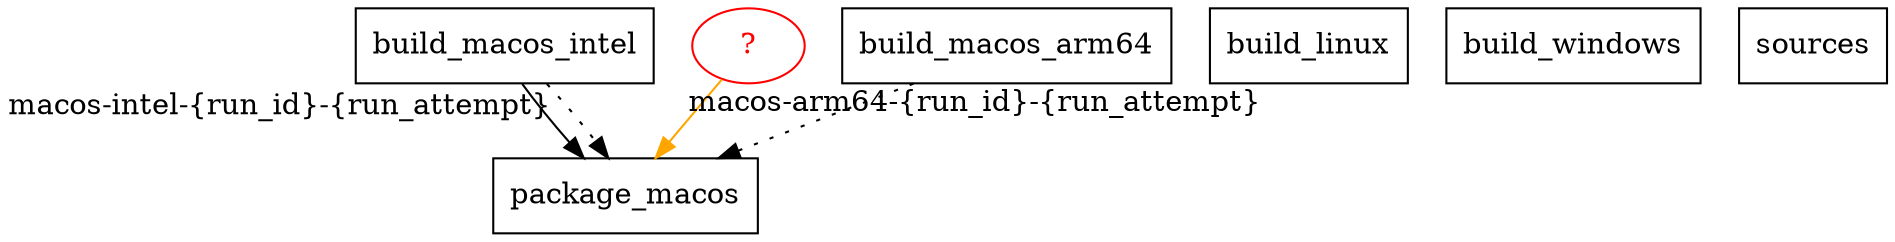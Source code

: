 digraph {
	build_macos_intel [shape=rect]
	"?" [shape=rect]
	build_linux [shape=rect]
	build_windows [shape=rect]
	build_macos_arm64 [shape=rect]
	package_macos [shape=rect]
	sources [shape=rect]
	"?" [color=red fontcolor=red shape=ellipse]
	build_macos_intel -> package_macos [decorate=false xlabel="macos-intel-{run_id}-{run_attempt}"]
	build_macos_intel -> package_macos [style=dotted xlabel=""]
	"?" -> package_macos [color=orange decorate=false xlabel="macos-arm64-{run_id}-{run_attempt}"]
	build_macos_arm64 -> package_macos [style=dotted xlabel=""]
}
